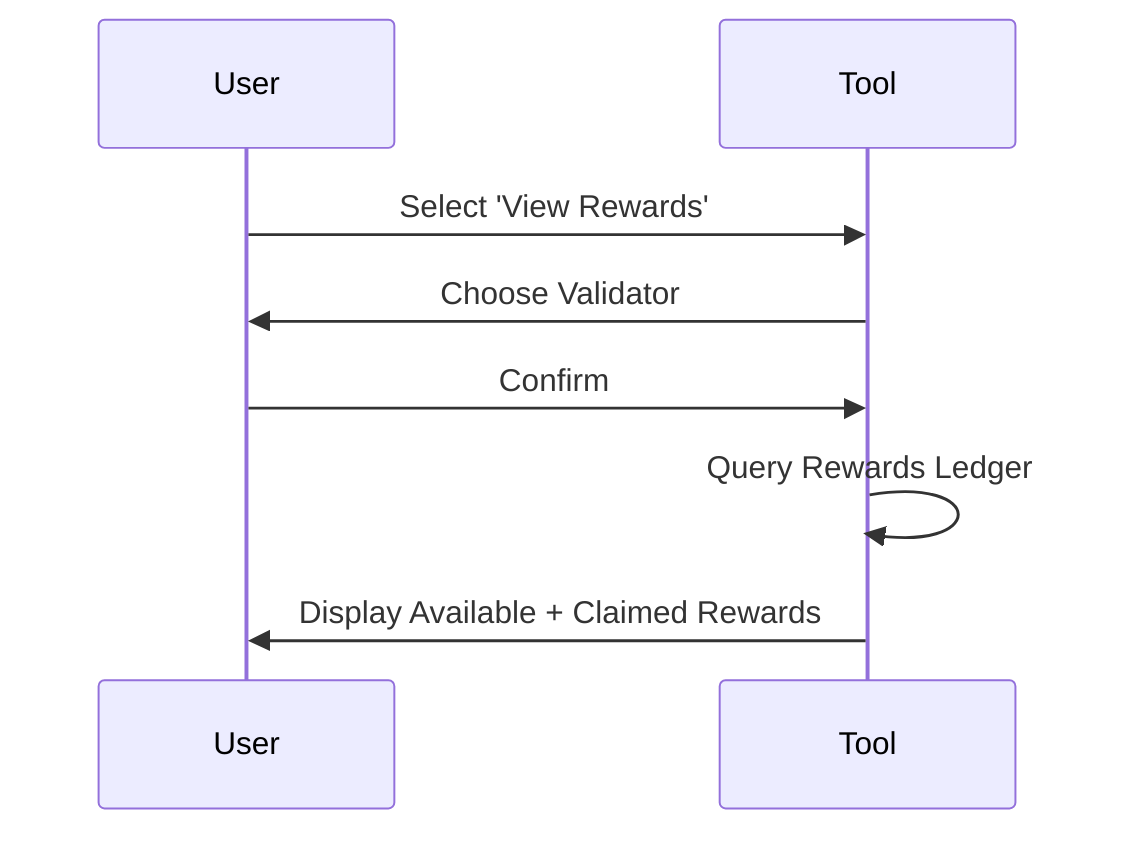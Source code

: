 sequenceDiagram
    participant User
    participant Tool
    User->>Tool: Select 'View Rewards'
    Tool->>User: Choose Validator
    User->>Tool: Confirm
    Tool->>Tool: Query Rewards Ledger
    Tool->>User: Display Available + Claimed Rewards